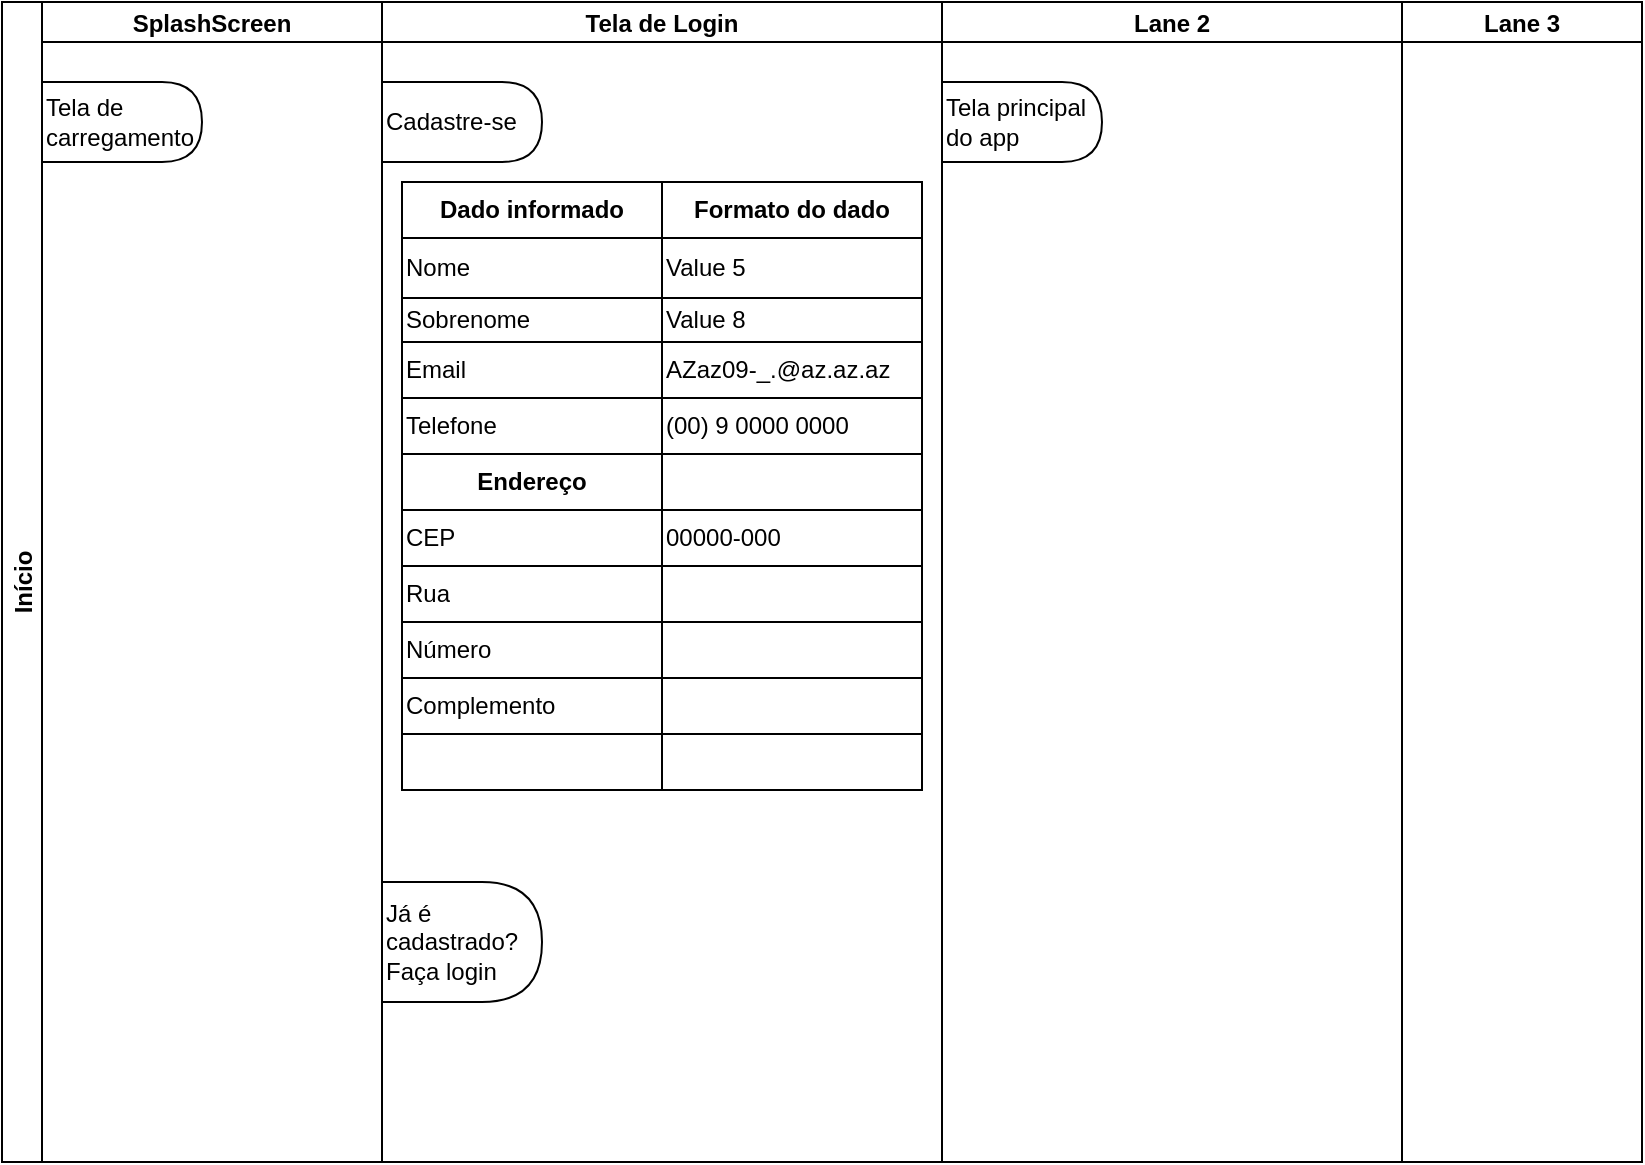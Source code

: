 <mxfile version="15.5.6" type="github" pages="2">
  <diagram name="Cliente" id="0783ab3e-0a74-02c8-0abd-f7b4e66b4bec">
    <mxGraphModel dx="2158" dy="672" grid="1" gridSize="10" guides="1" tooltips="1" connect="1" arrows="1" fold="1" page="1" pageScale="1" pageWidth="1169" pageHeight="827" math="0" shadow="0">
      <root>
        <mxCell id="0" />
        <mxCell id="1" parent="0" />
        <mxCell id="LE1P0ZQWoaHicoNtDAZf-1" value="Início" style="swimlane;childLayout=stackLayout;resizeParent=1;resizeParentMax=0;startSize=20;horizontal=0;horizontalStack=1;rounded=0;sketch=0;fillColor=default;strokeColor=#000000;" vertex="1" parent="1">
          <mxGeometry x="-1120" y="40" width="820" height="580" as="geometry" />
        </mxCell>
        <mxCell id="LE1P0ZQWoaHicoNtDAZf-23" value="SplashScreen" style="swimlane;startSize=20;rounded=0;sketch=0;" vertex="1" parent="LE1P0ZQWoaHicoNtDAZf-1">
          <mxGeometry x="20" width="170" height="580" as="geometry" />
        </mxCell>
        <mxCell id="LE1P0ZQWoaHicoNtDAZf-25" value="Tela de carregamento" style="shape=delay;whiteSpace=wrap;html=1;rounded=0;sketch=0;align=left;" vertex="1" parent="LE1P0ZQWoaHicoNtDAZf-23">
          <mxGeometry y="40" width="80" height="40" as="geometry" />
        </mxCell>
        <mxCell id="LE1P0ZQWoaHicoNtDAZf-2" value="Tela de Login" style="swimlane;startSize=20;rounded=0;sketch=0;" vertex="1" parent="LE1P0ZQWoaHicoNtDAZf-1">
          <mxGeometry x="190" width="280" height="580" as="geometry" />
        </mxCell>
        <mxCell id="LE1P0ZQWoaHicoNtDAZf-27" value="Cadastre-se" style="shape=delay;whiteSpace=wrap;html=1;rounded=0;sketch=0;align=left;" vertex="1" parent="LE1P0ZQWoaHicoNtDAZf-2">
          <mxGeometry y="40" width="80" height="40" as="geometry" />
        </mxCell>
        <mxCell id="LE1P0ZQWoaHicoNtDAZf-28" value="Já é cadastrado? Faça login" style="shape=delay;whiteSpace=wrap;html=1;rounded=0;sketch=0;align=left;" vertex="1" parent="LE1P0ZQWoaHicoNtDAZf-2">
          <mxGeometry y="440" width="80" height="60" as="geometry" />
        </mxCell>
        <mxCell id="LE1P0ZQWoaHicoNtDAZf-86" value="" style="shape=table;html=1;whiteSpace=wrap;startSize=0;container=1;collapsible=0;childLayout=tableLayout;columnLines=1;rowLines=1;rounded=0;labelBackgroundColor=#FFFFFF;sketch=0;align=left;labelBorderColor=#000000;fixedRows=0;" vertex="1" parent="LE1P0ZQWoaHicoNtDAZf-2">
          <mxGeometry x="10" y="90" width="260" height="304" as="geometry" />
        </mxCell>
        <mxCell id="LE1P0ZQWoaHicoNtDAZf-87" value="" style="shape=partialRectangle;html=1;whiteSpace=wrap;collapsible=0;dropTarget=0;pointerEvents=0;fillColor=none;top=0;left=0;bottom=0;right=0;points=[[0,0.5],[1,0.5]];portConstraint=eastwest;rounded=0;labelBackgroundColor=#FFFFFF;sketch=0;fontColor=#000000;strokeColor=#000000;align=left;" vertex="1" parent="LE1P0ZQWoaHicoNtDAZf-86">
          <mxGeometry width="260" height="28" as="geometry" />
        </mxCell>
        <mxCell id="LE1P0ZQWoaHicoNtDAZf-88" value="Dado informado" style="shape=partialRectangle;html=1;whiteSpace=wrap;connectable=0;fillColor=none;top=0;left=0;bottom=0;right=0;overflow=hidden;pointerEvents=1;rounded=0;labelBackgroundColor=#FFFFFF;sketch=0;fontColor=#000000;strokeColor=#000000;align=center;fontStyle=1" vertex="1" parent="LE1P0ZQWoaHicoNtDAZf-87">
          <mxGeometry width="130" height="28" as="geometry">
            <mxRectangle width="130" height="28" as="alternateBounds" />
          </mxGeometry>
        </mxCell>
        <mxCell id="LE1P0ZQWoaHicoNtDAZf-89" value="Formato do dado&lt;span style=&quot;white-space: pre&quot;&gt;&lt;/span&gt;" style="shape=partialRectangle;html=1;whiteSpace=wrap;connectable=0;fillColor=none;top=0;left=0;bottom=0;right=0;overflow=hidden;pointerEvents=1;rounded=0;labelBackgroundColor=#FFFFFF;sketch=0;fontColor=#000000;strokeColor=#000000;align=center;fontStyle=1" vertex="1" parent="LE1P0ZQWoaHicoNtDAZf-87">
          <mxGeometry x="130" width="130" height="28" as="geometry">
            <mxRectangle width="130" height="28" as="alternateBounds" />
          </mxGeometry>
        </mxCell>
        <mxCell id="LE1P0ZQWoaHicoNtDAZf-91" value="" style="shape=partialRectangle;html=1;whiteSpace=wrap;collapsible=0;dropTarget=0;pointerEvents=0;fillColor=none;top=0;left=0;bottom=0;right=0;points=[[0,0.5],[1,0.5]];portConstraint=eastwest;rounded=0;labelBackgroundColor=#FFFFFF;sketch=0;fontColor=#000000;strokeColor=#000000;align=left;" vertex="1" parent="LE1P0ZQWoaHicoNtDAZf-86">
          <mxGeometry y="28" width="260" height="30" as="geometry" />
        </mxCell>
        <mxCell id="LE1P0ZQWoaHicoNtDAZf-92" value="Nome" style="shape=partialRectangle;html=1;whiteSpace=wrap;connectable=0;fillColor=none;top=0;left=0;bottom=0;right=0;overflow=hidden;pointerEvents=1;rounded=0;labelBackgroundColor=#FFFFFF;sketch=0;fontColor=#000000;strokeColor=#000000;align=left;" vertex="1" parent="LE1P0ZQWoaHicoNtDAZf-91">
          <mxGeometry width="130" height="30" as="geometry">
            <mxRectangle width="130" height="30" as="alternateBounds" />
          </mxGeometry>
        </mxCell>
        <mxCell id="LE1P0ZQWoaHicoNtDAZf-93" value="Value 5" style="shape=partialRectangle;html=1;whiteSpace=wrap;connectable=0;fillColor=none;top=0;left=0;bottom=0;right=0;overflow=hidden;pointerEvents=1;rounded=0;labelBackgroundColor=#FFFFFF;sketch=0;fontColor=#000000;strokeColor=#000000;align=left;" vertex="1" parent="LE1P0ZQWoaHicoNtDAZf-91">
          <mxGeometry x="130" width="130" height="30" as="geometry">
            <mxRectangle width="130" height="30" as="alternateBounds" />
          </mxGeometry>
        </mxCell>
        <mxCell id="LE1P0ZQWoaHicoNtDAZf-95" value="" style="shape=partialRectangle;html=1;whiteSpace=wrap;collapsible=0;dropTarget=0;pointerEvents=0;fillColor=none;top=0;left=0;bottom=0;right=0;points=[[0,0.5],[1,0.5]];portConstraint=eastwest;rounded=0;labelBackgroundColor=#FFFFFF;sketch=0;fontColor=#000000;strokeColor=#000000;align=left;" vertex="1" parent="LE1P0ZQWoaHicoNtDAZf-86">
          <mxGeometry y="58" width="260" height="22" as="geometry" />
        </mxCell>
        <mxCell id="LE1P0ZQWoaHicoNtDAZf-96" value="Sobrenome" style="shape=partialRectangle;html=1;whiteSpace=wrap;connectable=0;fillColor=none;top=0;left=0;bottom=0;right=0;overflow=hidden;pointerEvents=1;rounded=0;labelBackgroundColor=#FFFFFF;sketch=0;fontColor=#000000;strokeColor=#000000;align=left;" vertex="1" parent="LE1P0ZQWoaHicoNtDAZf-95">
          <mxGeometry width="130" height="22" as="geometry">
            <mxRectangle width="130" height="22" as="alternateBounds" />
          </mxGeometry>
        </mxCell>
        <mxCell id="LE1P0ZQWoaHicoNtDAZf-97" value="Value 8" style="shape=partialRectangle;html=1;whiteSpace=wrap;connectable=0;fillColor=none;top=0;left=0;bottom=0;right=0;overflow=hidden;pointerEvents=1;rounded=0;labelBackgroundColor=#FFFFFF;sketch=0;fontColor=#000000;strokeColor=#000000;align=left;" vertex="1" parent="LE1P0ZQWoaHicoNtDAZf-95">
          <mxGeometry x="130" width="130" height="22" as="geometry">
            <mxRectangle width="130" height="22" as="alternateBounds" />
          </mxGeometry>
        </mxCell>
        <mxCell id="LE1P0ZQWoaHicoNtDAZf-105" style="shape=partialRectangle;html=1;whiteSpace=wrap;collapsible=0;dropTarget=0;pointerEvents=0;fillColor=none;top=0;left=0;bottom=0;right=0;points=[[0,0.5],[1,0.5]];portConstraint=eastwest;rounded=0;labelBackgroundColor=#FFFFFF;sketch=0;fontColor=#000000;strokeColor=#000000;align=left;" vertex="1" parent="LE1P0ZQWoaHicoNtDAZf-86">
          <mxGeometry y="80" width="260" height="28" as="geometry" />
        </mxCell>
        <mxCell id="LE1P0ZQWoaHicoNtDAZf-106" value="Email" style="shape=partialRectangle;html=1;whiteSpace=wrap;connectable=0;fillColor=none;top=0;left=0;bottom=0;right=0;overflow=hidden;pointerEvents=1;rounded=0;labelBackgroundColor=#FFFFFF;sketch=0;fontColor=#000000;strokeColor=#000000;align=left;" vertex="1" parent="LE1P0ZQWoaHicoNtDAZf-105">
          <mxGeometry width="130" height="28" as="geometry">
            <mxRectangle width="130" height="28" as="alternateBounds" />
          </mxGeometry>
        </mxCell>
        <mxCell id="LE1P0ZQWoaHicoNtDAZf-107" value="AZaz09-_.@az.az.az" style="shape=partialRectangle;html=1;whiteSpace=wrap;connectable=0;fillColor=none;top=0;left=0;bottom=0;right=0;overflow=hidden;pointerEvents=1;rounded=0;labelBackgroundColor=#FFFFFF;sketch=0;fontColor=#000000;strokeColor=#000000;align=left;" vertex="1" parent="LE1P0ZQWoaHicoNtDAZf-105">
          <mxGeometry x="130" width="130" height="28" as="geometry">
            <mxRectangle width="130" height="28" as="alternateBounds" />
          </mxGeometry>
        </mxCell>
        <mxCell id="LE1P0ZQWoaHicoNtDAZf-102" style="shape=partialRectangle;html=1;whiteSpace=wrap;collapsible=0;dropTarget=0;pointerEvents=0;fillColor=none;top=0;left=0;bottom=0;right=0;points=[[0,0.5],[1,0.5]];portConstraint=eastwest;rounded=0;labelBackgroundColor=#FFFFFF;sketch=0;fontColor=#000000;strokeColor=#000000;align=left;" vertex="1" parent="LE1P0ZQWoaHicoNtDAZf-86">
          <mxGeometry y="108" width="260" height="28" as="geometry" />
        </mxCell>
        <mxCell id="LE1P0ZQWoaHicoNtDAZf-103" value="Telefone" style="shape=partialRectangle;html=1;whiteSpace=wrap;connectable=0;fillColor=none;top=0;left=0;bottom=0;right=0;overflow=hidden;pointerEvents=1;rounded=0;labelBackgroundColor=#FFFFFF;sketch=0;fontColor=#000000;strokeColor=#000000;align=left;" vertex="1" parent="LE1P0ZQWoaHicoNtDAZf-102">
          <mxGeometry width="130" height="28" as="geometry">
            <mxRectangle width="130" height="28" as="alternateBounds" />
          </mxGeometry>
        </mxCell>
        <mxCell id="LE1P0ZQWoaHicoNtDAZf-104" value="(00) 9 0000 0000" style="shape=partialRectangle;html=1;whiteSpace=wrap;connectable=0;fillColor=none;top=0;left=0;bottom=0;right=0;overflow=hidden;pointerEvents=1;rounded=0;labelBackgroundColor=#FFFFFF;sketch=0;fontColor=#000000;strokeColor=#000000;align=left;" vertex="1" parent="LE1P0ZQWoaHicoNtDAZf-102">
          <mxGeometry x="130" width="130" height="28" as="geometry">
            <mxRectangle width="130" height="28" as="alternateBounds" />
          </mxGeometry>
        </mxCell>
        <mxCell id="LE1P0ZQWoaHicoNtDAZf-99" style="shape=partialRectangle;html=1;whiteSpace=wrap;collapsible=0;dropTarget=0;pointerEvents=0;fillColor=none;top=0;left=0;bottom=0;right=0;points=[[0,0.5],[1,0.5]];portConstraint=eastwest;rounded=0;labelBackgroundColor=#FFFFFF;sketch=0;fontColor=#000000;strokeColor=#000000;align=left;" vertex="1" parent="LE1P0ZQWoaHicoNtDAZf-86">
          <mxGeometry y="136" width="260" height="28" as="geometry" />
        </mxCell>
        <mxCell id="LE1P0ZQWoaHicoNtDAZf-100" value="Endereço" style="shape=partialRectangle;html=1;whiteSpace=wrap;connectable=0;fillColor=none;top=0;left=0;bottom=0;right=0;overflow=hidden;pointerEvents=1;rounded=0;labelBackgroundColor=#FFFFFF;sketch=0;fontColor=#000000;strokeColor=#000000;align=center;labelBorderColor=none;fontStyle=1" vertex="1" parent="LE1P0ZQWoaHicoNtDAZf-99">
          <mxGeometry width="130" height="28" as="geometry">
            <mxRectangle width="130" height="28" as="alternateBounds" />
          </mxGeometry>
        </mxCell>
        <mxCell id="LE1P0ZQWoaHicoNtDAZf-101" style="shape=partialRectangle;html=1;whiteSpace=wrap;connectable=0;fillColor=none;top=0;left=0;bottom=0;right=0;overflow=hidden;pointerEvents=1;rounded=0;labelBackgroundColor=#FFFFFF;sketch=0;fontColor=#000000;strokeColor=#000000;align=left;" vertex="1" parent="LE1P0ZQWoaHicoNtDAZf-99">
          <mxGeometry x="130" width="130" height="28" as="geometry">
            <mxRectangle width="130" height="28" as="alternateBounds" />
          </mxGeometry>
        </mxCell>
        <mxCell id="LE1P0ZQWoaHicoNtDAZf-145" style="shape=partialRectangle;html=1;whiteSpace=wrap;collapsible=0;dropTarget=0;pointerEvents=0;fillColor=none;top=0;left=0;bottom=0;right=0;points=[[0,0.5],[1,0.5]];portConstraint=eastwest;rounded=0;labelBackgroundColor=#FFFFFF;sketch=0;fontColor=#000000;strokeColor=#000000;align=left;" vertex="1" parent="LE1P0ZQWoaHicoNtDAZf-86">
          <mxGeometry y="164" width="260" height="28" as="geometry" />
        </mxCell>
        <mxCell id="LE1P0ZQWoaHicoNtDAZf-146" value="CEP" style="shape=partialRectangle;html=1;whiteSpace=wrap;connectable=0;fillColor=none;top=0;left=0;bottom=0;right=0;overflow=hidden;pointerEvents=1;rounded=0;labelBackgroundColor=#FFFFFF;sketch=0;fontColor=#000000;strokeColor=#000000;align=left;labelBorderColor=none;fontStyle=0" vertex="1" parent="LE1P0ZQWoaHicoNtDAZf-145">
          <mxGeometry width="130" height="28" as="geometry">
            <mxRectangle width="130" height="28" as="alternateBounds" />
          </mxGeometry>
        </mxCell>
        <mxCell id="LE1P0ZQWoaHicoNtDAZf-147" value="00000-000" style="shape=partialRectangle;html=1;whiteSpace=wrap;connectable=0;fillColor=none;top=0;left=0;bottom=0;right=0;overflow=hidden;pointerEvents=1;rounded=0;labelBackgroundColor=#FFFFFF;sketch=0;fontColor=#000000;strokeColor=#000000;align=left;" vertex="1" parent="LE1P0ZQWoaHicoNtDAZf-145">
          <mxGeometry x="130" width="130" height="28" as="geometry">
            <mxRectangle width="130" height="28" as="alternateBounds" />
          </mxGeometry>
        </mxCell>
        <mxCell id="LE1P0ZQWoaHicoNtDAZf-142" style="shape=partialRectangle;html=1;whiteSpace=wrap;collapsible=0;dropTarget=0;pointerEvents=0;fillColor=none;top=0;left=0;bottom=0;right=0;points=[[0,0.5],[1,0.5]];portConstraint=eastwest;rounded=0;labelBackgroundColor=#FFFFFF;sketch=0;fontColor=#000000;strokeColor=#000000;align=left;" vertex="1" parent="LE1P0ZQWoaHicoNtDAZf-86">
          <mxGeometry y="192" width="260" height="28" as="geometry" />
        </mxCell>
        <mxCell id="LE1P0ZQWoaHicoNtDAZf-143" value="Rua" style="shape=partialRectangle;html=1;whiteSpace=wrap;connectable=0;fillColor=none;top=0;left=0;bottom=0;right=0;overflow=hidden;pointerEvents=1;rounded=0;labelBackgroundColor=#FFFFFF;sketch=0;fontColor=#000000;strokeColor=#000000;align=left;labelBorderColor=none;fontStyle=0" vertex="1" parent="LE1P0ZQWoaHicoNtDAZf-142">
          <mxGeometry width="130" height="28" as="geometry">
            <mxRectangle width="130" height="28" as="alternateBounds" />
          </mxGeometry>
        </mxCell>
        <mxCell id="LE1P0ZQWoaHicoNtDAZf-144" style="shape=partialRectangle;html=1;whiteSpace=wrap;connectable=0;fillColor=none;top=0;left=0;bottom=0;right=0;overflow=hidden;pointerEvents=1;rounded=0;labelBackgroundColor=#FFFFFF;sketch=0;fontColor=#000000;strokeColor=#000000;align=left;" vertex="1" parent="LE1P0ZQWoaHicoNtDAZf-142">
          <mxGeometry x="130" width="130" height="28" as="geometry">
            <mxRectangle width="130" height="28" as="alternateBounds" />
          </mxGeometry>
        </mxCell>
        <mxCell id="LE1P0ZQWoaHicoNtDAZf-139" style="shape=partialRectangle;html=1;whiteSpace=wrap;collapsible=0;dropTarget=0;pointerEvents=0;fillColor=none;top=0;left=0;bottom=0;right=0;points=[[0,0.5],[1,0.5]];portConstraint=eastwest;rounded=0;labelBackgroundColor=#FFFFFF;sketch=0;fontColor=#000000;strokeColor=#000000;align=left;" vertex="1" parent="LE1P0ZQWoaHicoNtDAZf-86">
          <mxGeometry y="220" width="260" height="28" as="geometry" />
        </mxCell>
        <mxCell id="LE1P0ZQWoaHicoNtDAZf-140" value="Número&lt;span style=&quot;white-space: pre&quot;&gt;&lt;/span&gt;&lt;span style=&quot;white-space: pre&quot;&gt;&lt;/span&gt;&lt;span style=&quot;white-space: pre&quot;&gt;&lt;/span&gt;" style="shape=partialRectangle;html=1;whiteSpace=wrap;connectable=0;fillColor=none;top=0;left=0;bottom=0;right=0;overflow=hidden;pointerEvents=1;rounded=0;labelBackgroundColor=#FFFFFF;sketch=0;fontColor=#000000;strokeColor=#000000;align=left;labelBorderColor=none;fontStyle=0" vertex="1" parent="LE1P0ZQWoaHicoNtDAZf-139">
          <mxGeometry width="130" height="28" as="geometry">
            <mxRectangle width="130" height="28" as="alternateBounds" />
          </mxGeometry>
        </mxCell>
        <mxCell id="LE1P0ZQWoaHicoNtDAZf-141" style="shape=partialRectangle;html=1;whiteSpace=wrap;connectable=0;fillColor=none;top=0;left=0;bottom=0;right=0;overflow=hidden;pointerEvents=1;rounded=0;labelBackgroundColor=#FFFFFF;sketch=0;fontColor=#000000;strokeColor=#000000;align=left;" vertex="1" parent="LE1P0ZQWoaHicoNtDAZf-139">
          <mxGeometry x="130" width="130" height="28" as="geometry">
            <mxRectangle width="130" height="28" as="alternateBounds" />
          </mxGeometry>
        </mxCell>
        <mxCell id="LE1P0ZQWoaHicoNtDAZf-136" style="shape=partialRectangle;html=1;whiteSpace=wrap;collapsible=0;dropTarget=0;pointerEvents=0;fillColor=none;top=0;left=0;bottom=0;right=0;points=[[0,0.5],[1,0.5]];portConstraint=eastwest;rounded=0;labelBackgroundColor=#FFFFFF;sketch=0;fontColor=#000000;strokeColor=#000000;align=left;" vertex="1" parent="LE1P0ZQWoaHicoNtDAZf-86">
          <mxGeometry y="248" width="260" height="28" as="geometry" />
        </mxCell>
        <mxCell id="LE1P0ZQWoaHicoNtDAZf-137" value="Complemento" style="shape=partialRectangle;html=1;whiteSpace=wrap;connectable=0;fillColor=none;top=0;left=0;bottom=0;right=0;overflow=hidden;pointerEvents=1;rounded=0;labelBackgroundColor=#FFFFFF;sketch=0;fontColor=#000000;strokeColor=#000000;align=left;labelBorderColor=none;fontStyle=0" vertex="1" parent="LE1P0ZQWoaHicoNtDAZf-136">
          <mxGeometry width="130" height="28" as="geometry">
            <mxRectangle width="130" height="28" as="alternateBounds" />
          </mxGeometry>
        </mxCell>
        <mxCell id="LE1P0ZQWoaHicoNtDAZf-138" style="shape=partialRectangle;html=1;whiteSpace=wrap;connectable=0;fillColor=none;top=0;left=0;bottom=0;right=0;overflow=hidden;pointerEvents=1;rounded=0;labelBackgroundColor=#FFFFFF;sketch=0;fontColor=#000000;strokeColor=#000000;align=left;" vertex="1" parent="LE1P0ZQWoaHicoNtDAZf-136">
          <mxGeometry x="130" width="130" height="28" as="geometry">
            <mxRectangle width="130" height="28" as="alternateBounds" />
          </mxGeometry>
        </mxCell>
        <mxCell id="LE1P0ZQWoaHicoNtDAZf-148" style="shape=partialRectangle;html=1;whiteSpace=wrap;collapsible=0;dropTarget=0;pointerEvents=0;fillColor=none;top=0;left=0;bottom=0;right=0;points=[[0,0.5],[1,0.5]];portConstraint=eastwest;rounded=0;labelBackgroundColor=#FFFFFF;sketch=0;fontColor=#000000;strokeColor=#000000;align=left;" vertex="1" parent="LE1P0ZQWoaHicoNtDAZf-86">
          <mxGeometry y="276" width="260" height="28" as="geometry" />
        </mxCell>
        <mxCell id="LE1P0ZQWoaHicoNtDAZf-149" style="shape=partialRectangle;html=1;whiteSpace=wrap;connectable=0;fillColor=none;top=0;left=0;bottom=0;right=0;overflow=hidden;pointerEvents=1;rounded=0;labelBackgroundColor=#FFFFFF;sketch=0;fontColor=#000000;strokeColor=#000000;align=left;labelBorderColor=none;fontStyle=0" vertex="1" parent="LE1P0ZQWoaHicoNtDAZf-148">
          <mxGeometry width="130" height="28" as="geometry">
            <mxRectangle width="130" height="28" as="alternateBounds" />
          </mxGeometry>
        </mxCell>
        <mxCell id="LE1P0ZQWoaHicoNtDAZf-150" style="shape=partialRectangle;html=1;whiteSpace=wrap;connectable=0;fillColor=none;top=0;left=0;bottom=0;right=0;overflow=hidden;pointerEvents=1;rounded=0;labelBackgroundColor=#FFFFFF;sketch=0;fontColor=#000000;strokeColor=#000000;align=left;" vertex="1" parent="LE1P0ZQWoaHicoNtDAZf-148">
          <mxGeometry x="130" width="130" height="28" as="geometry">
            <mxRectangle width="130" height="28" as="alternateBounds" />
          </mxGeometry>
        </mxCell>
        <mxCell id="LE1P0ZQWoaHicoNtDAZf-3" value="Lane 2" style="swimlane;startSize=20;rounded=0;sketch=0;" vertex="1" parent="LE1P0ZQWoaHicoNtDAZf-1">
          <mxGeometry x="470" width="230" height="580" as="geometry" />
        </mxCell>
        <mxCell id="LE1P0ZQWoaHicoNtDAZf-26" value="Tela principal do app" style="shape=delay;whiteSpace=wrap;html=1;rounded=0;sketch=0;align=left;" vertex="1" parent="LE1P0ZQWoaHicoNtDAZf-3">
          <mxGeometry y="40" width="80" height="40" as="geometry" />
        </mxCell>
        <mxCell id="LE1P0ZQWoaHicoNtDAZf-4" value="Lane 3" style="swimlane;startSize=20;rounded=0;sketch=0;" vertex="1" parent="LE1P0ZQWoaHicoNtDAZf-1">
          <mxGeometry x="700" width="120" height="580" as="geometry" />
        </mxCell>
      </root>
    </mxGraphModel>
  </diagram>
  <diagram id="Zsf7WKvb3UavC41mwWjz" name="Page-2">
    <mxGraphModel dx="2356" dy="806" grid="1" gridSize="10" guides="1" tooltips="1" connect="1" arrows="1" fold="1" page="1" pageScale="1" pageWidth="1169" pageHeight="827" math="0" shadow="0">
      <root>
        <mxCell id="OAlnZOTtO5sy9GfkJ5ln-0" />
        <mxCell id="OAlnZOTtO5sy9GfkJ5ln-1" parent="OAlnZOTtO5sy9GfkJ5ln-0" />
        <mxCell id="EF13JWtDB8L7ueCXAuA1-0" value="Início" style="swimlane;childLayout=stackLayout;resizeParent=1;resizeParentMax=0;startSize=20;horizontal=0;horizontalStack=1;rounded=0;sketch=0;fillColor=default;strokeColor=#000000;" vertex="1" parent="OAlnZOTtO5sy9GfkJ5ln-1">
          <mxGeometry x="-1120" y="40" width="820" height="580" as="geometry" />
        </mxCell>
        <mxCell id="EF13JWtDB8L7ueCXAuA1-1" value="SplashScreen" style="swimlane;startSize=20;rounded=0;sketch=0;" vertex="1" parent="EF13JWtDB8L7ueCXAuA1-0">
          <mxGeometry x="20" width="170" height="580" as="geometry" />
        </mxCell>
        <mxCell id="EF13JWtDB8L7ueCXAuA1-2" value="Tela de carregamento" style="shape=delay;whiteSpace=wrap;html=1;rounded=0;sketch=0;align=left;" vertex="1" parent="EF13JWtDB8L7ueCXAuA1-1">
          <mxGeometry y="40" width="80" height="40" as="geometry" />
        </mxCell>
        <mxCell id="EF13JWtDB8L7ueCXAuA1-3" value="Tela de Login" style="swimlane;startSize=20;rounded=0;sketch=0;" vertex="1" parent="EF13JWtDB8L7ueCXAuA1-0">
          <mxGeometry x="190" width="280" height="580" as="geometry" />
        </mxCell>
        <mxCell id="EF13JWtDB8L7ueCXAuA1-4" value="Cadastre-se" style="shape=delay;whiteSpace=wrap;html=1;rounded=0;sketch=0;align=left;" vertex="1" parent="EF13JWtDB8L7ueCXAuA1-3">
          <mxGeometry y="40" width="80" height="40" as="geometry" />
        </mxCell>
        <mxCell id="EF13JWtDB8L7ueCXAuA1-5" value="Já é cadastrado? Faça login" style="shape=delay;whiteSpace=wrap;html=1;rounded=0;sketch=0;align=left;" vertex="1" parent="EF13JWtDB8L7ueCXAuA1-3">
          <mxGeometry y="440" width="80" height="60" as="geometry" />
        </mxCell>
        <mxCell id="EF13JWtDB8L7ueCXAuA1-6" value="" style="shape=table;html=1;whiteSpace=wrap;startSize=0;container=1;collapsible=0;childLayout=tableLayout;columnLines=1;rowLines=1;rounded=0;labelBackgroundColor=#FFFFFF;sketch=0;align=left;labelBorderColor=#000000;fixedRows=0;" vertex="1" parent="EF13JWtDB8L7ueCXAuA1-3">
          <mxGeometry x="10" y="90" width="260" height="304" as="geometry" />
        </mxCell>
        <mxCell id="EF13JWtDB8L7ueCXAuA1-7" value="" style="shape=partialRectangle;html=1;whiteSpace=wrap;collapsible=0;dropTarget=0;pointerEvents=0;fillColor=none;top=0;left=0;bottom=0;right=0;points=[[0,0.5],[1,0.5]];portConstraint=eastwest;rounded=0;labelBackgroundColor=#FFFFFF;sketch=0;fontColor=#000000;strokeColor=#000000;align=left;" vertex="1" parent="EF13JWtDB8L7ueCXAuA1-6">
          <mxGeometry width="260" height="28" as="geometry" />
        </mxCell>
        <mxCell id="EF13JWtDB8L7ueCXAuA1-8" value="Dado informado" style="shape=partialRectangle;html=1;whiteSpace=wrap;connectable=0;fillColor=none;top=0;left=0;bottom=0;right=0;overflow=hidden;pointerEvents=1;rounded=0;labelBackgroundColor=#FFFFFF;sketch=0;fontColor=#000000;strokeColor=#000000;align=center;fontStyle=1" vertex="1" parent="EF13JWtDB8L7ueCXAuA1-7">
          <mxGeometry width="130" height="28" as="geometry">
            <mxRectangle width="130" height="28" as="alternateBounds" />
          </mxGeometry>
        </mxCell>
        <mxCell id="EF13JWtDB8L7ueCXAuA1-9" value="Formato do dado&lt;span style=&quot;white-space: pre&quot;&gt;&lt;/span&gt;" style="shape=partialRectangle;html=1;whiteSpace=wrap;connectable=0;fillColor=none;top=0;left=0;bottom=0;right=0;overflow=hidden;pointerEvents=1;rounded=0;labelBackgroundColor=#FFFFFF;sketch=0;fontColor=#000000;strokeColor=#000000;align=center;fontStyle=1" vertex="1" parent="EF13JWtDB8L7ueCXAuA1-7">
          <mxGeometry x="130" width="130" height="28" as="geometry">
            <mxRectangle width="130" height="28" as="alternateBounds" />
          </mxGeometry>
        </mxCell>
        <mxCell id="EF13JWtDB8L7ueCXAuA1-10" value="" style="shape=partialRectangle;html=1;whiteSpace=wrap;collapsible=0;dropTarget=0;pointerEvents=0;fillColor=none;top=0;left=0;bottom=0;right=0;points=[[0,0.5],[1,0.5]];portConstraint=eastwest;rounded=0;labelBackgroundColor=#FFFFFF;sketch=0;fontColor=#000000;strokeColor=#000000;align=left;" vertex="1" parent="EF13JWtDB8L7ueCXAuA1-6">
          <mxGeometry y="28" width="260" height="30" as="geometry" />
        </mxCell>
        <mxCell id="EF13JWtDB8L7ueCXAuA1-11" value="Nome" style="shape=partialRectangle;html=1;whiteSpace=wrap;connectable=0;fillColor=none;top=0;left=0;bottom=0;right=0;overflow=hidden;pointerEvents=1;rounded=0;labelBackgroundColor=#FFFFFF;sketch=0;fontColor=#000000;strokeColor=#000000;align=left;" vertex="1" parent="EF13JWtDB8L7ueCXAuA1-10">
          <mxGeometry width="130" height="30" as="geometry">
            <mxRectangle width="130" height="30" as="alternateBounds" />
          </mxGeometry>
        </mxCell>
        <mxCell id="EF13JWtDB8L7ueCXAuA1-12" value="Value 5" style="shape=partialRectangle;html=1;whiteSpace=wrap;connectable=0;fillColor=none;top=0;left=0;bottom=0;right=0;overflow=hidden;pointerEvents=1;rounded=0;labelBackgroundColor=#FFFFFF;sketch=0;fontColor=#000000;strokeColor=#000000;align=left;" vertex="1" parent="EF13JWtDB8L7ueCXAuA1-10">
          <mxGeometry x="130" width="130" height="30" as="geometry">
            <mxRectangle width="130" height="30" as="alternateBounds" />
          </mxGeometry>
        </mxCell>
        <mxCell id="EF13JWtDB8L7ueCXAuA1-13" value="" style="shape=partialRectangle;html=1;whiteSpace=wrap;collapsible=0;dropTarget=0;pointerEvents=0;fillColor=none;top=0;left=0;bottom=0;right=0;points=[[0,0.5],[1,0.5]];portConstraint=eastwest;rounded=0;labelBackgroundColor=#FFFFFF;sketch=0;fontColor=#000000;strokeColor=#000000;align=left;" vertex="1" parent="EF13JWtDB8L7ueCXAuA1-6">
          <mxGeometry y="58" width="260" height="22" as="geometry" />
        </mxCell>
        <mxCell id="EF13JWtDB8L7ueCXAuA1-14" value="Sobrenome" style="shape=partialRectangle;html=1;whiteSpace=wrap;connectable=0;fillColor=none;top=0;left=0;bottom=0;right=0;overflow=hidden;pointerEvents=1;rounded=0;labelBackgroundColor=#FFFFFF;sketch=0;fontColor=#000000;strokeColor=#000000;align=left;" vertex="1" parent="EF13JWtDB8L7ueCXAuA1-13">
          <mxGeometry width="130" height="22" as="geometry">
            <mxRectangle width="130" height="22" as="alternateBounds" />
          </mxGeometry>
        </mxCell>
        <mxCell id="EF13JWtDB8L7ueCXAuA1-15" value="Value 8" style="shape=partialRectangle;html=1;whiteSpace=wrap;connectable=0;fillColor=none;top=0;left=0;bottom=0;right=0;overflow=hidden;pointerEvents=1;rounded=0;labelBackgroundColor=#FFFFFF;sketch=0;fontColor=#000000;strokeColor=#000000;align=left;" vertex="1" parent="EF13JWtDB8L7ueCXAuA1-13">
          <mxGeometry x="130" width="130" height="22" as="geometry">
            <mxRectangle width="130" height="22" as="alternateBounds" />
          </mxGeometry>
        </mxCell>
        <mxCell id="EF13JWtDB8L7ueCXAuA1-16" style="shape=partialRectangle;html=1;whiteSpace=wrap;collapsible=0;dropTarget=0;pointerEvents=0;fillColor=none;top=0;left=0;bottom=0;right=0;points=[[0,0.5],[1,0.5]];portConstraint=eastwest;rounded=0;labelBackgroundColor=#FFFFFF;sketch=0;fontColor=#000000;strokeColor=#000000;align=left;" vertex="1" parent="EF13JWtDB8L7ueCXAuA1-6">
          <mxGeometry y="80" width="260" height="28" as="geometry" />
        </mxCell>
        <mxCell id="EF13JWtDB8L7ueCXAuA1-17" value="Email" style="shape=partialRectangle;html=1;whiteSpace=wrap;connectable=0;fillColor=none;top=0;left=0;bottom=0;right=0;overflow=hidden;pointerEvents=1;rounded=0;labelBackgroundColor=#FFFFFF;sketch=0;fontColor=#000000;strokeColor=#000000;align=left;" vertex="1" parent="EF13JWtDB8L7ueCXAuA1-16">
          <mxGeometry width="130" height="28" as="geometry">
            <mxRectangle width="130" height="28" as="alternateBounds" />
          </mxGeometry>
        </mxCell>
        <mxCell id="EF13JWtDB8L7ueCXAuA1-18" value="AZaz09-_.@az.az.az" style="shape=partialRectangle;html=1;whiteSpace=wrap;connectable=0;fillColor=none;top=0;left=0;bottom=0;right=0;overflow=hidden;pointerEvents=1;rounded=0;labelBackgroundColor=#FFFFFF;sketch=0;fontColor=#000000;strokeColor=#000000;align=left;" vertex="1" parent="EF13JWtDB8L7ueCXAuA1-16">
          <mxGeometry x="130" width="130" height="28" as="geometry">
            <mxRectangle width="130" height="28" as="alternateBounds" />
          </mxGeometry>
        </mxCell>
        <mxCell id="EF13JWtDB8L7ueCXAuA1-19" style="shape=partialRectangle;html=1;whiteSpace=wrap;collapsible=0;dropTarget=0;pointerEvents=0;fillColor=none;top=0;left=0;bottom=0;right=0;points=[[0,0.5],[1,0.5]];portConstraint=eastwest;rounded=0;labelBackgroundColor=#FFFFFF;sketch=0;fontColor=#000000;strokeColor=#000000;align=left;" vertex="1" parent="EF13JWtDB8L7ueCXAuA1-6">
          <mxGeometry y="108" width="260" height="28" as="geometry" />
        </mxCell>
        <mxCell id="EF13JWtDB8L7ueCXAuA1-20" value="Telefone" style="shape=partialRectangle;html=1;whiteSpace=wrap;connectable=0;fillColor=none;top=0;left=0;bottom=0;right=0;overflow=hidden;pointerEvents=1;rounded=0;labelBackgroundColor=#FFFFFF;sketch=0;fontColor=#000000;strokeColor=#000000;align=left;" vertex="1" parent="EF13JWtDB8L7ueCXAuA1-19">
          <mxGeometry width="130" height="28" as="geometry">
            <mxRectangle width="130" height="28" as="alternateBounds" />
          </mxGeometry>
        </mxCell>
        <mxCell id="EF13JWtDB8L7ueCXAuA1-21" value="(00) 9 0000 0000" style="shape=partialRectangle;html=1;whiteSpace=wrap;connectable=0;fillColor=none;top=0;left=0;bottom=0;right=0;overflow=hidden;pointerEvents=1;rounded=0;labelBackgroundColor=#FFFFFF;sketch=0;fontColor=#000000;strokeColor=#000000;align=left;" vertex="1" parent="EF13JWtDB8L7ueCXAuA1-19">
          <mxGeometry x="130" width="130" height="28" as="geometry">
            <mxRectangle width="130" height="28" as="alternateBounds" />
          </mxGeometry>
        </mxCell>
        <mxCell id="EF13JWtDB8L7ueCXAuA1-22" style="shape=partialRectangle;html=1;whiteSpace=wrap;collapsible=0;dropTarget=0;pointerEvents=0;fillColor=none;top=0;left=0;bottom=0;right=0;points=[[0,0.5],[1,0.5]];portConstraint=eastwest;rounded=0;labelBackgroundColor=#FFFFFF;sketch=0;fontColor=#000000;strokeColor=#000000;align=left;" vertex="1" parent="EF13JWtDB8L7ueCXAuA1-6">
          <mxGeometry y="136" width="260" height="28" as="geometry" />
        </mxCell>
        <mxCell id="EF13JWtDB8L7ueCXAuA1-23" value="Endereço" style="shape=partialRectangle;html=1;whiteSpace=wrap;connectable=0;fillColor=none;top=0;left=0;bottom=0;right=0;overflow=hidden;pointerEvents=1;rounded=0;labelBackgroundColor=#FFFFFF;sketch=0;fontColor=#000000;strokeColor=#000000;align=center;labelBorderColor=none;fontStyle=1" vertex="1" parent="EF13JWtDB8L7ueCXAuA1-22">
          <mxGeometry width="130" height="28" as="geometry">
            <mxRectangle width="130" height="28" as="alternateBounds" />
          </mxGeometry>
        </mxCell>
        <mxCell id="EF13JWtDB8L7ueCXAuA1-24" style="shape=partialRectangle;html=1;whiteSpace=wrap;connectable=0;fillColor=none;top=0;left=0;bottom=0;right=0;overflow=hidden;pointerEvents=1;rounded=0;labelBackgroundColor=#FFFFFF;sketch=0;fontColor=#000000;strokeColor=#000000;align=left;" vertex="1" parent="EF13JWtDB8L7ueCXAuA1-22">
          <mxGeometry x="130" width="130" height="28" as="geometry">
            <mxRectangle width="130" height="28" as="alternateBounds" />
          </mxGeometry>
        </mxCell>
        <mxCell id="EF13JWtDB8L7ueCXAuA1-25" style="shape=partialRectangle;html=1;whiteSpace=wrap;collapsible=0;dropTarget=0;pointerEvents=0;fillColor=none;top=0;left=0;bottom=0;right=0;points=[[0,0.5],[1,0.5]];portConstraint=eastwest;rounded=0;labelBackgroundColor=#FFFFFF;sketch=0;fontColor=#000000;strokeColor=#000000;align=left;" vertex="1" parent="EF13JWtDB8L7ueCXAuA1-6">
          <mxGeometry y="164" width="260" height="28" as="geometry" />
        </mxCell>
        <mxCell id="EF13JWtDB8L7ueCXAuA1-26" value="CEP" style="shape=partialRectangle;html=1;whiteSpace=wrap;connectable=0;fillColor=none;top=0;left=0;bottom=0;right=0;overflow=hidden;pointerEvents=1;rounded=0;labelBackgroundColor=#FFFFFF;sketch=0;fontColor=#000000;strokeColor=#000000;align=left;labelBorderColor=none;fontStyle=0" vertex="1" parent="EF13JWtDB8L7ueCXAuA1-25">
          <mxGeometry width="130" height="28" as="geometry">
            <mxRectangle width="130" height="28" as="alternateBounds" />
          </mxGeometry>
        </mxCell>
        <mxCell id="EF13JWtDB8L7ueCXAuA1-27" value="00000-000" style="shape=partialRectangle;html=1;whiteSpace=wrap;connectable=0;fillColor=none;top=0;left=0;bottom=0;right=0;overflow=hidden;pointerEvents=1;rounded=0;labelBackgroundColor=#FFFFFF;sketch=0;fontColor=#000000;strokeColor=#000000;align=left;" vertex="1" parent="EF13JWtDB8L7ueCXAuA1-25">
          <mxGeometry x="130" width="130" height="28" as="geometry">
            <mxRectangle width="130" height="28" as="alternateBounds" />
          </mxGeometry>
        </mxCell>
        <mxCell id="EF13JWtDB8L7ueCXAuA1-28" style="shape=partialRectangle;html=1;whiteSpace=wrap;collapsible=0;dropTarget=0;pointerEvents=0;fillColor=none;top=0;left=0;bottom=0;right=0;points=[[0,0.5],[1,0.5]];portConstraint=eastwest;rounded=0;labelBackgroundColor=#FFFFFF;sketch=0;fontColor=#000000;strokeColor=#000000;align=left;" vertex="1" parent="EF13JWtDB8L7ueCXAuA1-6">
          <mxGeometry y="192" width="260" height="28" as="geometry" />
        </mxCell>
        <mxCell id="EF13JWtDB8L7ueCXAuA1-29" value="Rua" style="shape=partialRectangle;html=1;whiteSpace=wrap;connectable=0;fillColor=none;top=0;left=0;bottom=0;right=0;overflow=hidden;pointerEvents=1;rounded=0;labelBackgroundColor=#FFFFFF;sketch=0;fontColor=#000000;strokeColor=#000000;align=left;labelBorderColor=none;fontStyle=0" vertex="1" parent="EF13JWtDB8L7ueCXAuA1-28">
          <mxGeometry width="130" height="28" as="geometry">
            <mxRectangle width="130" height="28" as="alternateBounds" />
          </mxGeometry>
        </mxCell>
        <mxCell id="EF13JWtDB8L7ueCXAuA1-30" style="shape=partialRectangle;html=1;whiteSpace=wrap;connectable=0;fillColor=none;top=0;left=0;bottom=0;right=0;overflow=hidden;pointerEvents=1;rounded=0;labelBackgroundColor=#FFFFFF;sketch=0;fontColor=#000000;strokeColor=#000000;align=left;" vertex="1" parent="EF13JWtDB8L7ueCXAuA1-28">
          <mxGeometry x="130" width="130" height="28" as="geometry">
            <mxRectangle width="130" height="28" as="alternateBounds" />
          </mxGeometry>
        </mxCell>
        <mxCell id="EF13JWtDB8L7ueCXAuA1-31" style="shape=partialRectangle;html=1;whiteSpace=wrap;collapsible=0;dropTarget=0;pointerEvents=0;fillColor=none;top=0;left=0;bottom=0;right=0;points=[[0,0.5],[1,0.5]];portConstraint=eastwest;rounded=0;labelBackgroundColor=#FFFFFF;sketch=0;fontColor=#000000;strokeColor=#000000;align=left;" vertex="1" parent="EF13JWtDB8L7ueCXAuA1-6">
          <mxGeometry y="220" width="260" height="28" as="geometry" />
        </mxCell>
        <mxCell id="EF13JWtDB8L7ueCXAuA1-32" value="Número&lt;span style=&quot;white-space: pre&quot;&gt;&lt;/span&gt;&lt;span style=&quot;white-space: pre&quot;&gt;&lt;/span&gt;&lt;span style=&quot;white-space: pre&quot;&gt;&lt;/span&gt;" style="shape=partialRectangle;html=1;whiteSpace=wrap;connectable=0;fillColor=none;top=0;left=0;bottom=0;right=0;overflow=hidden;pointerEvents=1;rounded=0;labelBackgroundColor=#FFFFFF;sketch=0;fontColor=#000000;strokeColor=#000000;align=left;labelBorderColor=none;fontStyle=0" vertex="1" parent="EF13JWtDB8L7ueCXAuA1-31">
          <mxGeometry width="130" height="28" as="geometry">
            <mxRectangle width="130" height="28" as="alternateBounds" />
          </mxGeometry>
        </mxCell>
        <mxCell id="EF13JWtDB8L7ueCXAuA1-33" style="shape=partialRectangle;html=1;whiteSpace=wrap;connectable=0;fillColor=none;top=0;left=0;bottom=0;right=0;overflow=hidden;pointerEvents=1;rounded=0;labelBackgroundColor=#FFFFFF;sketch=0;fontColor=#000000;strokeColor=#000000;align=left;" vertex="1" parent="EF13JWtDB8L7ueCXAuA1-31">
          <mxGeometry x="130" width="130" height="28" as="geometry">
            <mxRectangle width="130" height="28" as="alternateBounds" />
          </mxGeometry>
        </mxCell>
        <mxCell id="EF13JWtDB8L7ueCXAuA1-34" style="shape=partialRectangle;html=1;whiteSpace=wrap;collapsible=0;dropTarget=0;pointerEvents=0;fillColor=none;top=0;left=0;bottom=0;right=0;points=[[0,0.5],[1,0.5]];portConstraint=eastwest;rounded=0;labelBackgroundColor=#FFFFFF;sketch=0;fontColor=#000000;strokeColor=#000000;align=left;" vertex="1" parent="EF13JWtDB8L7ueCXAuA1-6">
          <mxGeometry y="248" width="260" height="28" as="geometry" />
        </mxCell>
        <mxCell id="EF13JWtDB8L7ueCXAuA1-35" value="Complemento" style="shape=partialRectangle;html=1;whiteSpace=wrap;connectable=0;fillColor=none;top=0;left=0;bottom=0;right=0;overflow=hidden;pointerEvents=1;rounded=0;labelBackgroundColor=#FFFFFF;sketch=0;fontColor=#000000;strokeColor=#000000;align=left;labelBorderColor=none;fontStyle=0" vertex="1" parent="EF13JWtDB8L7ueCXAuA1-34">
          <mxGeometry width="130" height="28" as="geometry">
            <mxRectangle width="130" height="28" as="alternateBounds" />
          </mxGeometry>
        </mxCell>
        <mxCell id="EF13JWtDB8L7ueCXAuA1-36" style="shape=partialRectangle;html=1;whiteSpace=wrap;connectable=0;fillColor=none;top=0;left=0;bottom=0;right=0;overflow=hidden;pointerEvents=1;rounded=0;labelBackgroundColor=#FFFFFF;sketch=0;fontColor=#000000;strokeColor=#000000;align=left;" vertex="1" parent="EF13JWtDB8L7ueCXAuA1-34">
          <mxGeometry x="130" width="130" height="28" as="geometry">
            <mxRectangle width="130" height="28" as="alternateBounds" />
          </mxGeometry>
        </mxCell>
        <mxCell id="EF13JWtDB8L7ueCXAuA1-37" style="shape=partialRectangle;html=1;whiteSpace=wrap;collapsible=0;dropTarget=0;pointerEvents=0;fillColor=none;top=0;left=0;bottom=0;right=0;points=[[0,0.5],[1,0.5]];portConstraint=eastwest;rounded=0;labelBackgroundColor=#FFFFFF;sketch=0;fontColor=#000000;strokeColor=#000000;align=left;" vertex="1" parent="EF13JWtDB8L7ueCXAuA1-6">
          <mxGeometry y="276" width="260" height="28" as="geometry" />
        </mxCell>
        <mxCell id="EF13JWtDB8L7ueCXAuA1-38" style="shape=partialRectangle;html=1;whiteSpace=wrap;connectable=0;fillColor=none;top=0;left=0;bottom=0;right=0;overflow=hidden;pointerEvents=1;rounded=0;labelBackgroundColor=#FFFFFF;sketch=0;fontColor=#000000;strokeColor=#000000;align=left;labelBorderColor=none;fontStyle=0" vertex="1" parent="EF13JWtDB8L7ueCXAuA1-37">
          <mxGeometry width="130" height="28" as="geometry">
            <mxRectangle width="130" height="28" as="alternateBounds" />
          </mxGeometry>
        </mxCell>
        <mxCell id="EF13JWtDB8L7ueCXAuA1-39" style="shape=partialRectangle;html=1;whiteSpace=wrap;connectable=0;fillColor=none;top=0;left=0;bottom=0;right=0;overflow=hidden;pointerEvents=1;rounded=0;labelBackgroundColor=#FFFFFF;sketch=0;fontColor=#000000;strokeColor=#000000;align=left;" vertex="1" parent="EF13JWtDB8L7ueCXAuA1-37">
          <mxGeometry x="130" width="130" height="28" as="geometry">
            <mxRectangle width="130" height="28" as="alternateBounds" />
          </mxGeometry>
        </mxCell>
        <mxCell id="EF13JWtDB8L7ueCXAuA1-40" value="Lane 2" style="swimlane;startSize=20;rounded=0;sketch=0;" vertex="1" parent="EF13JWtDB8L7ueCXAuA1-0">
          <mxGeometry x="470" width="230" height="580" as="geometry" />
        </mxCell>
        <mxCell id="EF13JWtDB8L7ueCXAuA1-41" value="Tela principal do app" style="shape=delay;whiteSpace=wrap;html=1;rounded=0;sketch=0;align=left;" vertex="1" parent="EF13JWtDB8L7ueCXAuA1-40">
          <mxGeometry y="40" width="80" height="40" as="geometry" />
        </mxCell>
        <mxCell id="EF13JWtDB8L7ueCXAuA1-42" value="Lane 3" style="swimlane;startSize=20;rounded=0;sketch=0;" vertex="1" parent="EF13JWtDB8L7ueCXAuA1-0">
          <mxGeometry x="700" width="120" height="580" as="geometry" />
        </mxCell>
      </root>
    </mxGraphModel>
  </diagram>
</mxfile>

